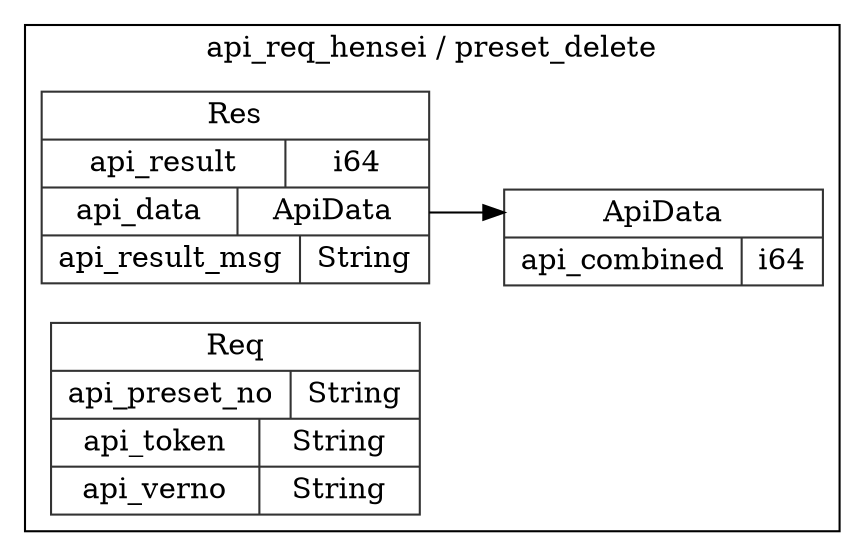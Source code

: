 digraph {
  rankdir=LR;
  subgraph cluster_0 {
    label="api_req_hensei / preset_delete";
    node [style="filled", color=white, style="solid", color=gray20];
    api_req_hensei__preset_delete__Res [label="<Res> Res  | { api_result | <api_result> i64 } | { api_data | <api_data> ApiData } | { api_result_msg | <api_result_msg> String }", shape=record];
    api_req_hensei__preset_delete__ApiData;
    api_req_hensei__preset_delete__Res:api_data:e -> api_req_hensei__preset_delete__ApiData:ApiData:w;
    api_req_hensei__preset_delete__ApiData [label="<ApiData> ApiData  | { api_combined | <api_combined> i64 }", shape=record];
    api_req_hensei__preset_delete__Req [label="<Req> Req  | { api_preset_no | <api_preset_no> String } | { api_token | <api_token> String } | { api_verno | <api_verno> String }", shape=record];
  }
}
